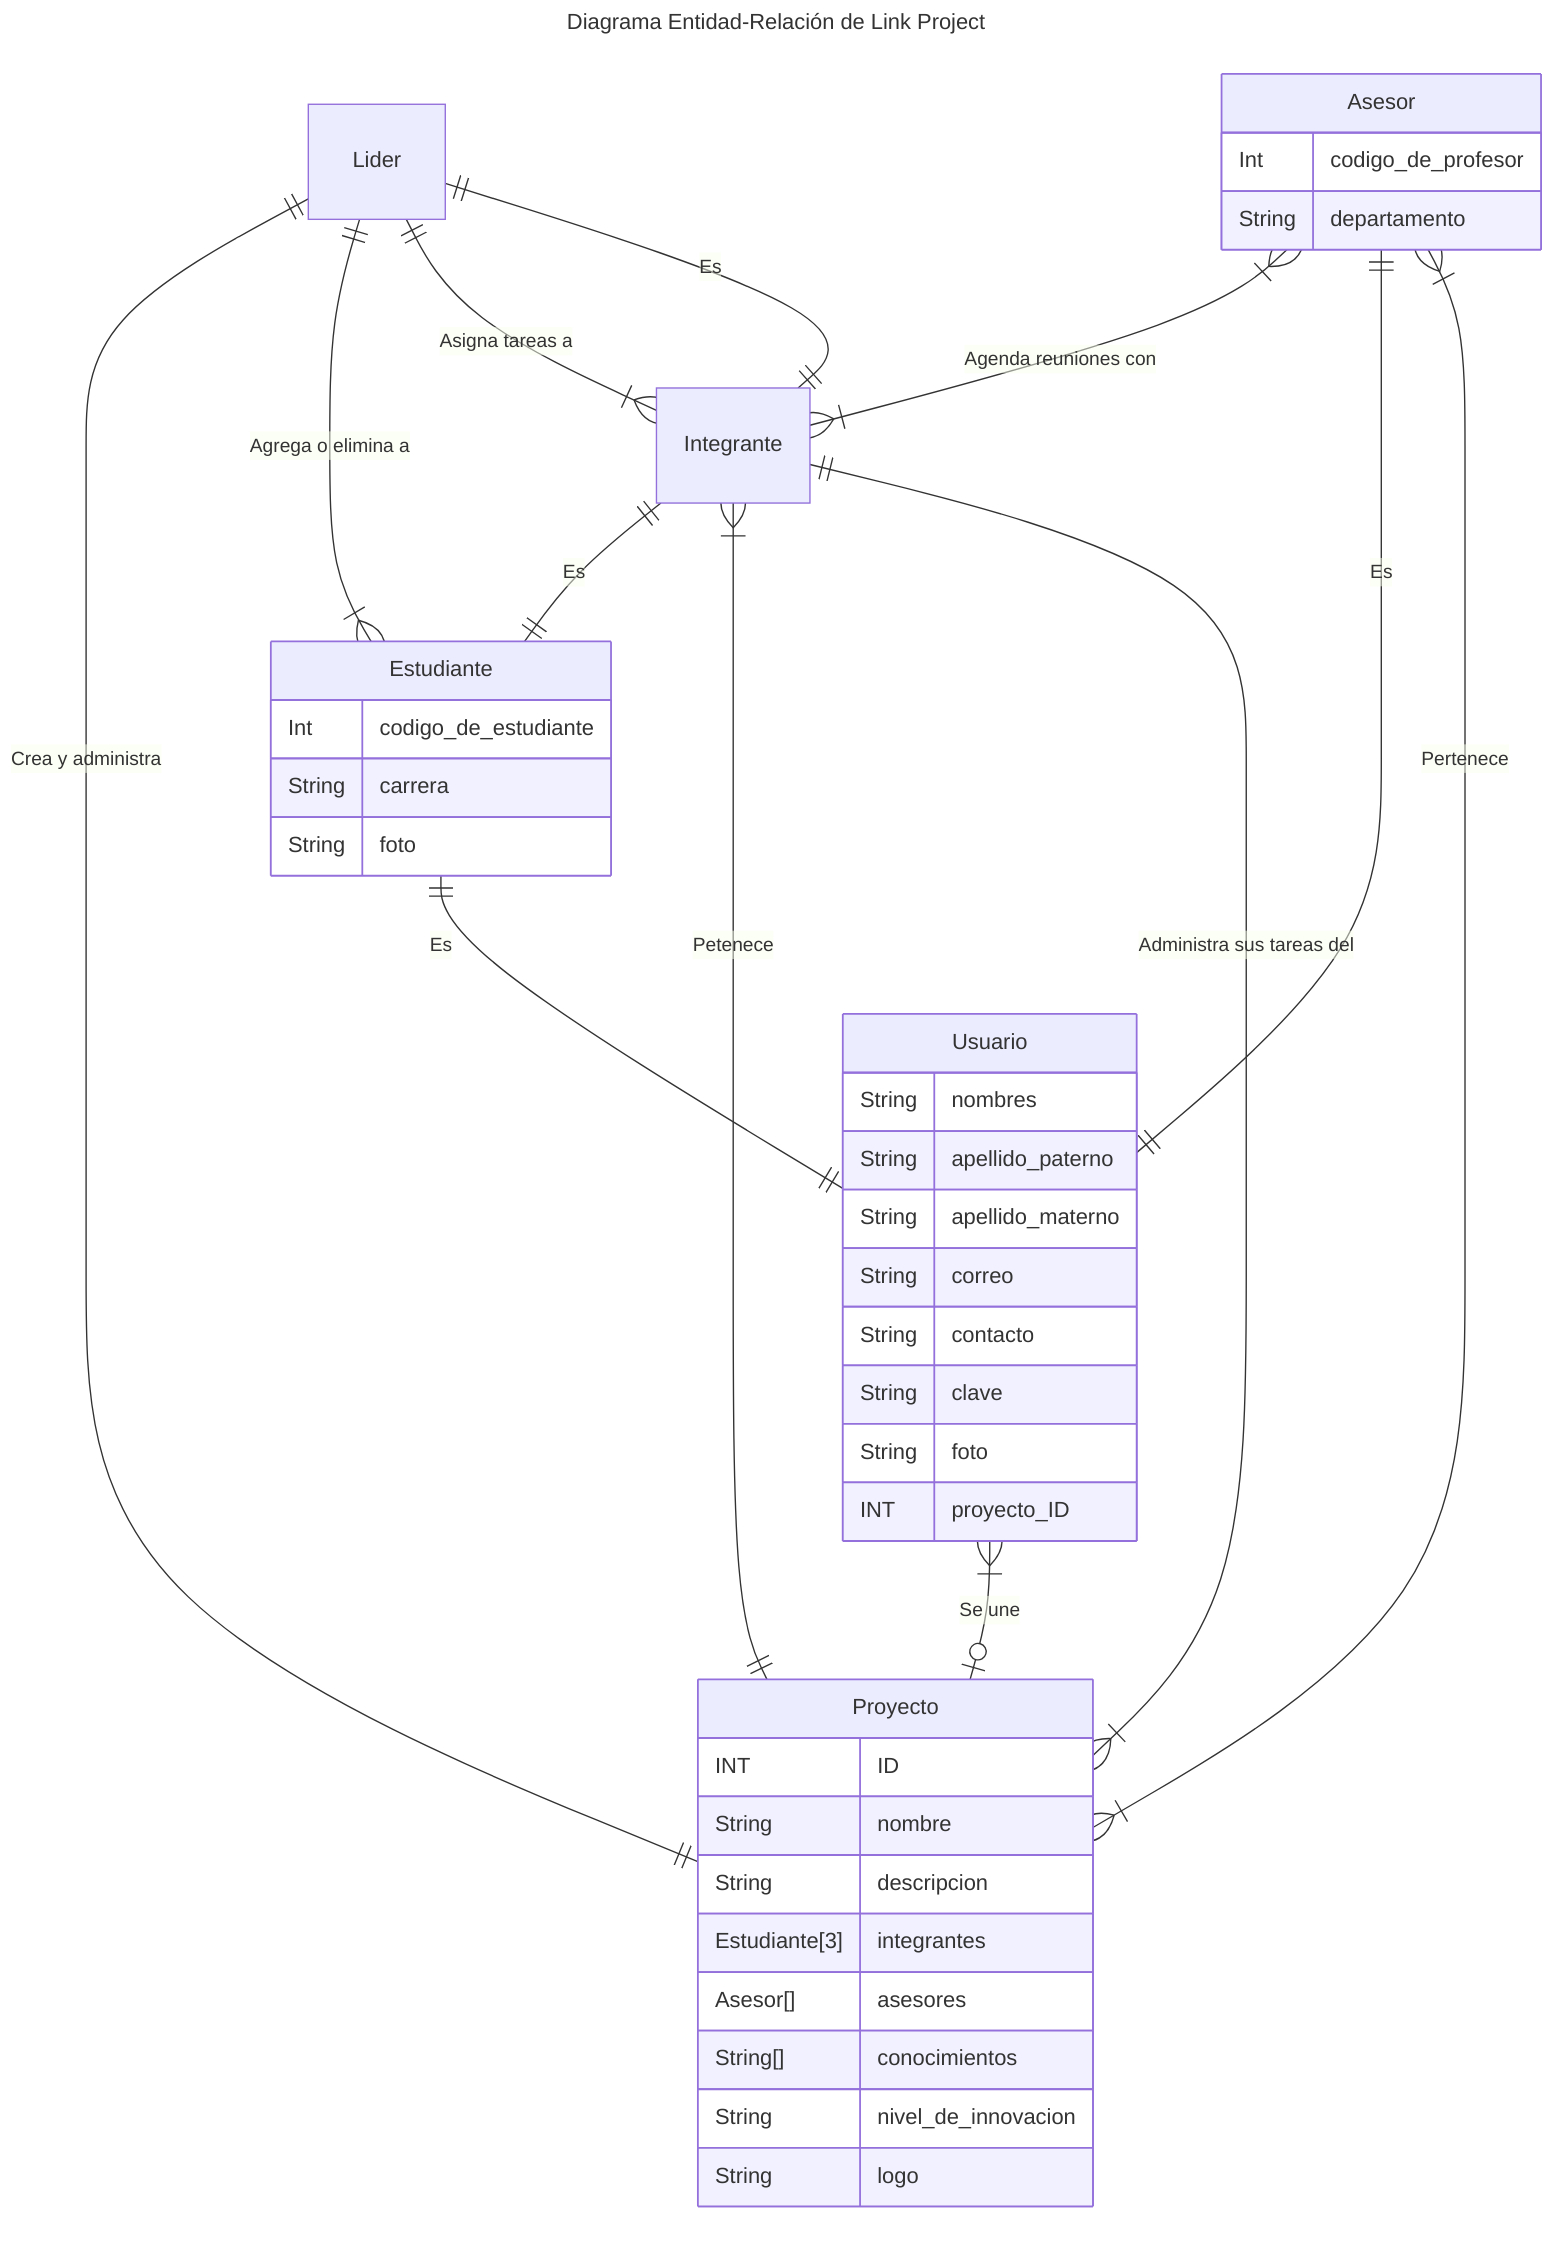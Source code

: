---
title: Diagrama Entidad-Relación de Link Project
---
erDiagram

  Usuario {
    String nombres
    String apellido_paterno
    String apellido_materno
    String correo
    String contacto
    String clave
    String foto
    INT proyecto_ID
  }

  Estudiante {
    Int codigo_de_estudiante
    String carrera
    String foto
  }

  Asesor {
    Int codigo_de_profesor
    String departamento
  }

  Proyecto {
    INT ID
    String nombre
    String descripcion
    Estudiante[3] integrantes
    Asesor[] asesores
    String[] conocimientos
    String nivel_de_innovacion
    String logo
  }

  %% Usuario
  Usuario }|--o| Proyecto : "Se une"

  %% Lider
  Lider ||--|| Proyecto : "Crea y administra"
  Lider ||--|{ Estudiante : "Agrega o elimina a"
  Lider ||--|{ Integrante : "Asigna tareas a"
  Lider ||--|| Integrante : "Es"

  %% Integrante
  Integrante ||--|| Estudiante : "Es"
  Integrante }|--|| Proyecto : "Petenece"
  Integrante ||--|{ Proyecto : "Administra sus tareas del"

  %% Estudiantes
  Estudiante ||--|| Usuario : "Es"

  %% Asesor
  Asesor }|--|{ Integrante : "Agenda reuniones con"
  Asesor ||--|| Usuario : "Es"
  Asesor }|--|{ Proyecto : "Pertenece"